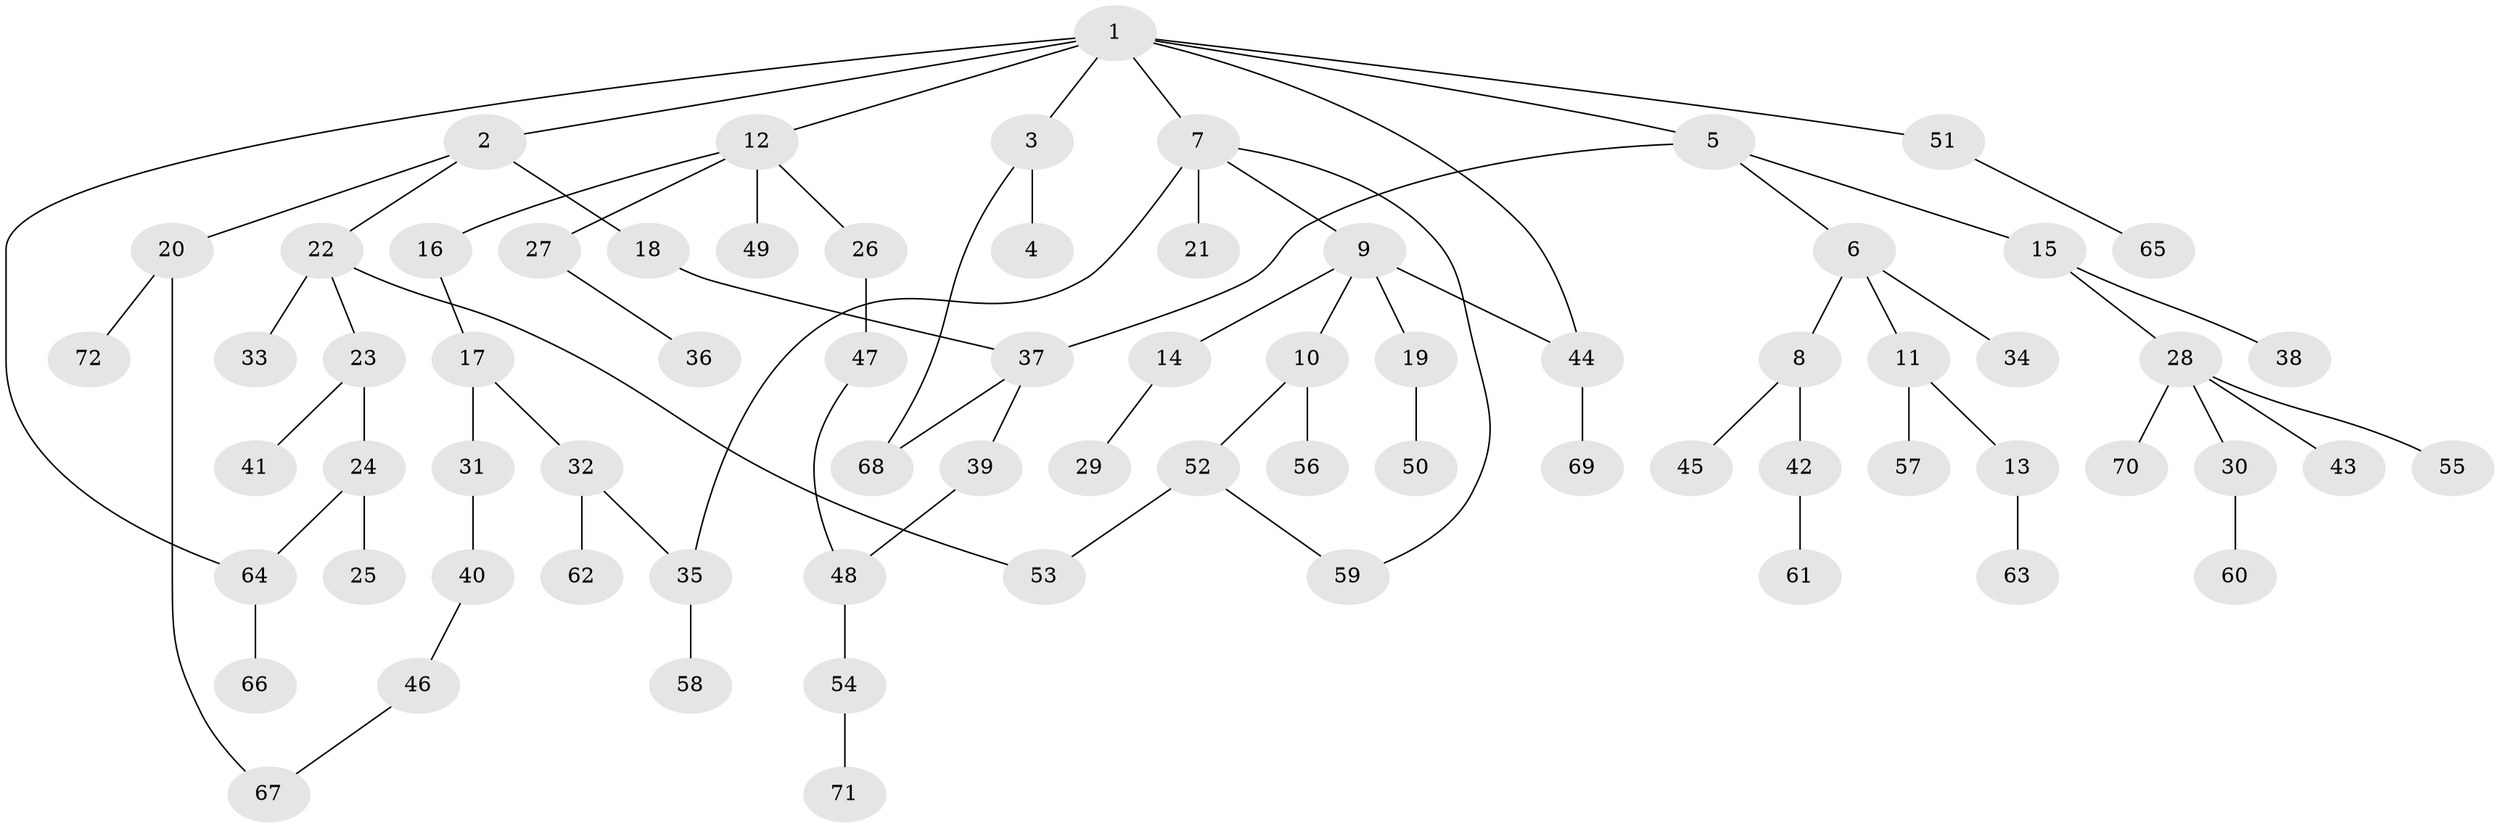 // coarse degree distribution, {3: 0.22727272727272727, 4: 0.18181818181818182, 1: 0.3181818181818182, 2: 0.22727272727272727, 8: 0.045454545454545456}
// Generated by graph-tools (version 1.1) at 2025/36/03/04/25 23:36:09]
// undirected, 72 vertices, 80 edges
graph export_dot {
  node [color=gray90,style=filled];
  1;
  2;
  3;
  4;
  5;
  6;
  7;
  8;
  9;
  10;
  11;
  12;
  13;
  14;
  15;
  16;
  17;
  18;
  19;
  20;
  21;
  22;
  23;
  24;
  25;
  26;
  27;
  28;
  29;
  30;
  31;
  32;
  33;
  34;
  35;
  36;
  37;
  38;
  39;
  40;
  41;
  42;
  43;
  44;
  45;
  46;
  47;
  48;
  49;
  50;
  51;
  52;
  53;
  54;
  55;
  56;
  57;
  58;
  59;
  60;
  61;
  62;
  63;
  64;
  65;
  66;
  67;
  68;
  69;
  70;
  71;
  72;
  1 -- 2;
  1 -- 3;
  1 -- 5;
  1 -- 7;
  1 -- 12;
  1 -- 44;
  1 -- 51;
  1 -- 64;
  2 -- 18;
  2 -- 20;
  2 -- 22;
  3 -- 4;
  3 -- 68;
  5 -- 6;
  5 -- 15;
  5 -- 37;
  6 -- 8;
  6 -- 11;
  6 -- 34;
  7 -- 9;
  7 -- 21;
  7 -- 35;
  7 -- 59;
  8 -- 42;
  8 -- 45;
  9 -- 10;
  9 -- 14;
  9 -- 19;
  9 -- 44;
  10 -- 52;
  10 -- 56;
  11 -- 13;
  11 -- 57;
  12 -- 16;
  12 -- 26;
  12 -- 27;
  12 -- 49;
  13 -- 63;
  14 -- 29;
  15 -- 28;
  15 -- 38;
  16 -- 17;
  17 -- 31;
  17 -- 32;
  18 -- 37;
  19 -- 50;
  20 -- 67;
  20 -- 72;
  22 -- 23;
  22 -- 33;
  22 -- 53;
  23 -- 24;
  23 -- 41;
  24 -- 25;
  24 -- 64;
  26 -- 47;
  27 -- 36;
  28 -- 30;
  28 -- 43;
  28 -- 55;
  28 -- 70;
  30 -- 60;
  31 -- 40;
  32 -- 35;
  32 -- 62;
  35 -- 58;
  37 -- 39;
  37 -- 68;
  39 -- 48;
  40 -- 46;
  42 -- 61;
  44 -- 69;
  46 -- 67;
  47 -- 48;
  48 -- 54;
  51 -- 65;
  52 -- 53;
  52 -- 59;
  54 -- 71;
  64 -- 66;
}
